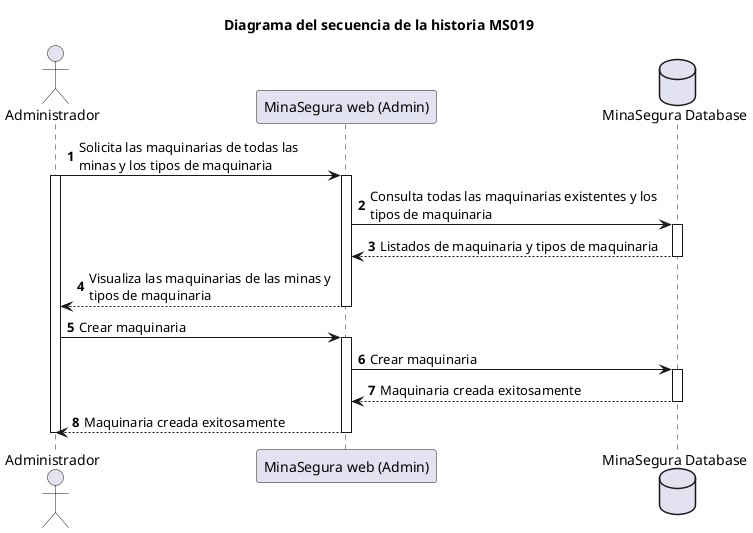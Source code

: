 @startuml hu1_sequence
autonumber

title Diagrama del secuencia de la historia MS019

actor Administrador
participant "MinaSegura web (Admin)"
Database "MinaSegura Database"

Administrador->"MinaSegura web (Admin)": Solicita las maquinarias de todas las \nminas y los tipos de maquinaria
activate Administrador
activate "MinaSegura web (Admin)"

"MinaSegura web (Admin)"->"MinaSegura Database": Consulta todas las maquinarias existentes y los \ntipos de maquinaria
activate "MinaSegura Database"

"MinaSegura Database" --> "MinaSegura web (Admin)": Listados de maquinaria y tipos de maquinaria
deactivate "MinaSegura Database"

"MinaSegura web (Admin)" --> Administrador: Visualiza las maquinarias de las minas y \ntipos de maquinaria
deactivate "MinaSegura web (Admin)"


Administrador->"MinaSegura web (Admin)": Crear maquinaria
activate "MinaSegura web (Admin)"

"MinaSegura web (Admin)"->"MinaSegura Database": Crear maquinaria
activate "MinaSegura Database"

"MinaSegura Database" --> "MinaSegura web (Admin)": Maquinaria creada exitosamente
deactivate "MinaSegura Database"

"MinaSegura web (Admin)" --> Administrador: Maquinaria creada exitosamente
deactivate "MinaSegura web (Admin)"





deactivate Administrador


@enduml
